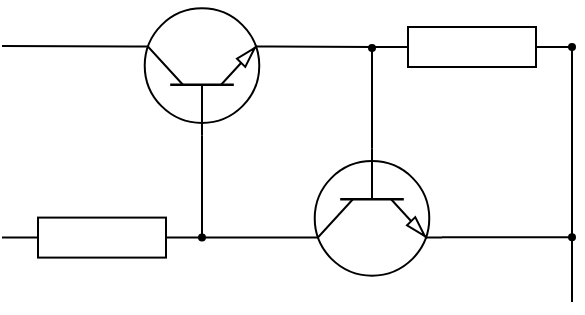 <mxfile version="25.0.2">
  <diagram name="Page-1" id="vt-dQdubfXd3lH-Cyy_y">
    <mxGraphModel dx="508" dy="483" grid="1" gridSize="10" guides="1" tooltips="1" connect="1" arrows="1" fold="1" page="1" pageScale="1" pageWidth="850" pageHeight="1100" math="0" shadow="0">
      <root>
        <mxCell id="0" />
        <mxCell id="1" parent="0" />
        <mxCell id="5sLaOHyuS5Z61Rs6dvBQ-19" value="" style="pointerEvents=1;verticalLabelPosition=bottom;shadow=0;dashed=0;align=center;html=1;verticalAlign=top;shape=mxgraph.electrical.resistors.resistor_1;" vertex="1" parent="1">
          <mxGeometry x="300" y="587.8" width="100" height="20" as="geometry" />
        </mxCell>
        <mxCell id="5sLaOHyuS5Z61Rs6dvBQ-20" value="" style="pointerEvents=1;verticalLabelPosition=bottom;shadow=0;dashed=0;align=center;html=1;verticalAlign=top;shape=mxgraph.electrical.resistors.resistor_1;" vertex="1" parent="1">
          <mxGeometry x="485" y="492.5" width="100" height="20" as="geometry" />
        </mxCell>
        <mxCell id="5sLaOHyuS5Z61Rs6dvBQ-26" value="" style="verticalLabelPosition=bottom;shadow=0;dashed=0;align=center;html=1;verticalAlign=top;shape=mxgraph.electrical.transistors.npn_transistor_1;rotation=-90;" vertex="1" parent="1">
          <mxGeometry x="365" y="480" width="70" height="70" as="geometry" />
        </mxCell>
        <mxCell id="5sLaOHyuS5Z61Rs6dvBQ-27" value="" style="verticalLabelPosition=bottom;shadow=0;dashed=0;align=center;html=1;verticalAlign=top;shape=mxgraph.electrical.transistors.npn_transistor_1;rotation=90;flipV=1;" vertex="1" parent="1">
          <mxGeometry x="450" y="550" width="70" height="70" as="geometry" />
        </mxCell>
        <mxCell id="5sLaOHyuS5Z61Rs6dvBQ-29" value="" style="endArrow=oval;html=1;rounded=0;exitX=0;exitY=0.5;exitDx=0;exitDy=0;exitPerimeter=0;endFill=1;endSize=3;startSize=3;" edge="1" parent="1" source="5sLaOHyuS5Z61Rs6dvBQ-27">
          <mxGeometry width="50" height="50" relative="1" as="geometry">
            <mxPoint x="380" y="580" as="sourcePoint" />
            <mxPoint x="485" y="503" as="targetPoint" />
          </mxGeometry>
        </mxCell>
        <mxCell id="5sLaOHyuS5Z61Rs6dvBQ-30" value="" style="endArrow=none;html=1;rounded=0;entryX=0;entryY=0.5;entryDx=0;entryDy=0;entryPerimeter=0;exitX=0.7;exitY=1;exitDx=0;exitDy=0;exitPerimeter=0;" edge="1" parent="1" source="5sLaOHyuS5Z61Rs6dvBQ-26" target="5sLaOHyuS5Z61Rs6dvBQ-20">
          <mxGeometry width="50" height="50" relative="1" as="geometry">
            <mxPoint x="380" y="580" as="sourcePoint" />
            <mxPoint x="430" y="530" as="targetPoint" />
          </mxGeometry>
        </mxCell>
        <mxCell id="5sLaOHyuS5Z61Rs6dvBQ-31" value="" style="endArrow=none;html=1;rounded=0;entryX=0;entryY=0.5;entryDx=0;entryDy=0;entryPerimeter=0;exitX=1;exitY=0.5;exitDx=0;exitDy=0;exitPerimeter=0;endFill=0;startArrow=oval;startFill=1;startSize=3;" edge="1" parent="1" source="5sLaOHyuS5Z61Rs6dvBQ-19" target="5sLaOHyuS5Z61Rs6dvBQ-26">
          <mxGeometry width="50" height="50" relative="1" as="geometry">
            <mxPoint x="380" y="580" as="sourcePoint" />
            <mxPoint x="430" y="530" as="targetPoint" />
          </mxGeometry>
        </mxCell>
        <mxCell id="5sLaOHyuS5Z61Rs6dvBQ-32" value="" style="endArrow=none;html=1;rounded=0;entryX=1;entryY=0.5;entryDx=0;entryDy=0;entryPerimeter=0;exitX=0.7;exitY=0;exitDx=0;exitDy=0;exitPerimeter=0;" edge="1" parent="1" source="5sLaOHyuS5Z61Rs6dvBQ-27" target="5sLaOHyuS5Z61Rs6dvBQ-19">
          <mxGeometry width="50" height="50" relative="1" as="geometry">
            <mxPoint x="410" y="608" as="sourcePoint" />
            <mxPoint x="410" y="557" as="targetPoint" />
          </mxGeometry>
        </mxCell>
        <mxCell id="5sLaOHyuS5Z61Rs6dvBQ-33" value="" style="endArrow=none;html=1;rounded=0;entryX=0.7;entryY=0;entryDx=0;entryDy=0;entryPerimeter=0;" edge="1" parent="1" target="5sLaOHyuS5Z61Rs6dvBQ-26">
          <mxGeometry width="50" height="50" relative="1" as="geometry">
            <mxPoint x="300" y="502" as="sourcePoint" />
            <mxPoint x="430" y="530" as="targetPoint" />
          </mxGeometry>
        </mxCell>
        <mxCell id="5sLaOHyuS5Z61Rs6dvBQ-34" value="" style="endArrow=oval;html=1;rounded=0;entryX=0.7;entryY=0;entryDx=0;entryDy=0;entryPerimeter=0;endFill=1;startSize=4;endSize=3;" edge="1" parent="1">
          <mxGeometry width="50" height="50" relative="1" as="geometry">
            <mxPoint x="520" y="597.63" as="sourcePoint" />
            <mxPoint x="585" y="597.63" as="targetPoint" />
          </mxGeometry>
        </mxCell>
        <mxCell id="5sLaOHyuS5Z61Rs6dvBQ-35" value="" style="endArrow=oval;html=1;rounded=0;entryX=1;entryY=0.5;entryDx=0;entryDy=0;entryPerimeter=0;startArrow=none;startFill=0;endFill=1;endSize=3;startSize=3;" edge="1" parent="1" target="5sLaOHyuS5Z61Rs6dvBQ-20">
          <mxGeometry width="50" height="50" relative="1" as="geometry">
            <mxPoint x="585" y="630" as="sourcePoint" />
            <mxPoint x="595" y="607.63" as="targetPoint" />
          </mxGeometry>
        </mxCell>
      </root>
    </mxGraphModel>
  </diagram>
</mxfile>
